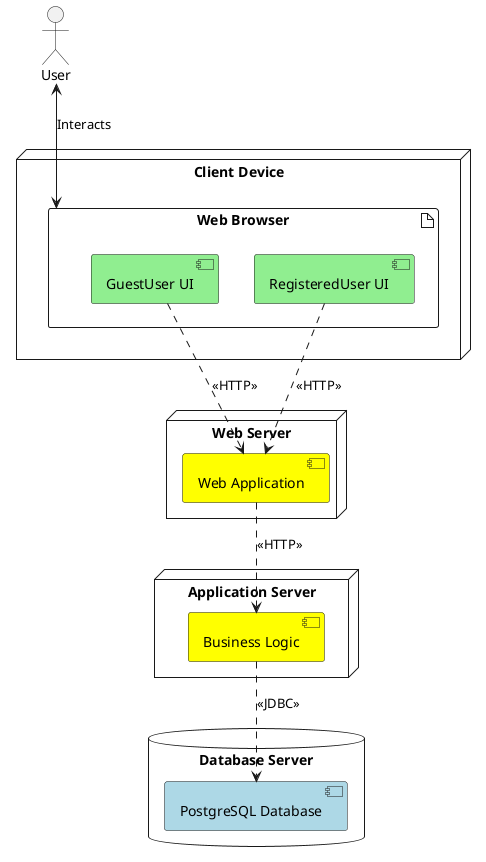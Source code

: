 @startuml
' Define deployment styles
skinparam componentStyle uml2

' Nodes
node "Client Device" {
    artifact "Web Browser" as WB{
        [GuestUser UI] #LightGreen
        [RegisteredUser UI] #LightGreen
    }
}

node "Web Server" {
    [Web Application] #Yellow
}

node "Application Server" {
    [Business Logic] #Yellow
}

database "Database Server" {

        [PostgreSQL Database] as PDB #LightBlue

}

' Actors
actor User

' Relationships
User <--> WB : Interacts


[GuestUser UI] .down.> [Web Application] : <<HTTP>>
[RegisteredUser UI] .down.> [Web Application] : <<HTTP>>


[Web Application] .down.> [Business Logic] : <<HTTP>>

[Business Logic] ..> PDB : <<JDBC>>


@enduml

